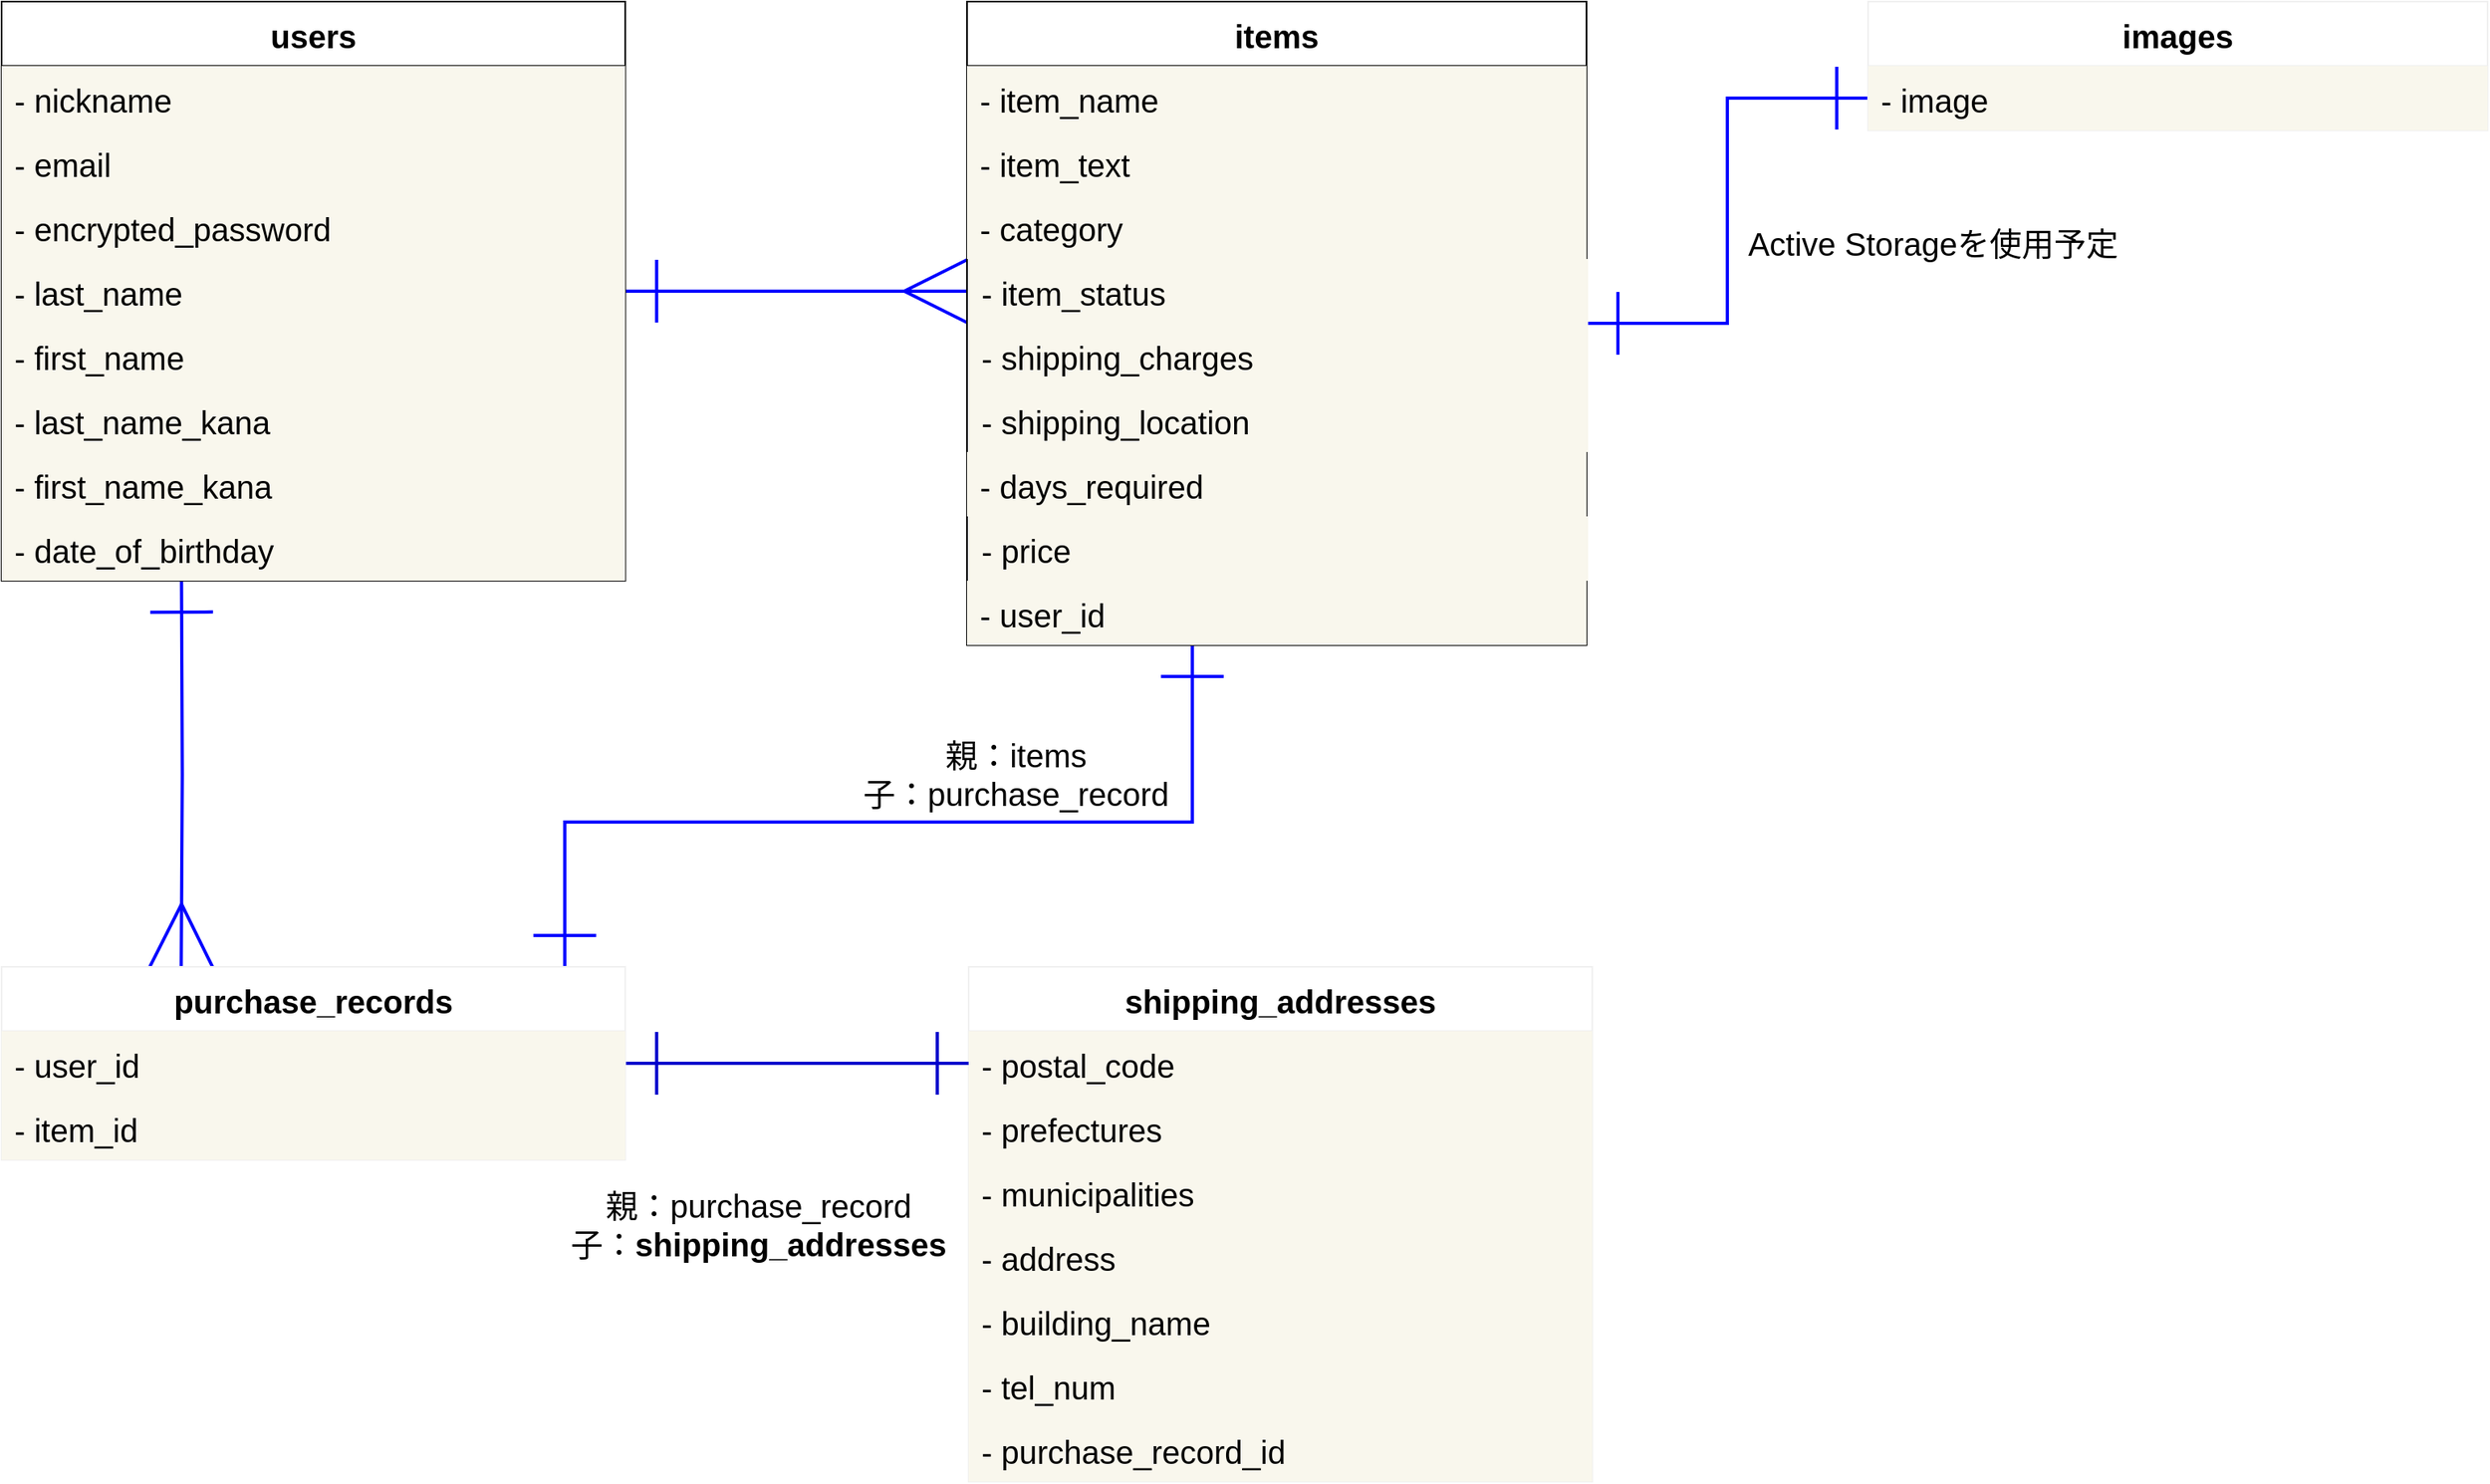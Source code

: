 <mxfile>
    <diagram id="0TDGKuJNJz5VuVz-Sy0O" name="ページ1">
        <mxGraphModel dx="1235" dy="952" grid="1" gridSize="10" guides="1" tooltips="1" connect="1" arrows="1" fold="1" page="1" pageScale="1" pageWidth="1654" pageHeight="1169" math="0" shadow="0">
            <root>
                <mxCell id="0"/>
                <mxCell id="1" parent="0"/>
                <mxCell id="91" style="edgeStyle=orthogonalEdgeStyle;rounded=0;orthogonalLoop=1;jettySize=auto;html=1;fontSize=20;endArrow=ERmany;endFill=0;strokeWidth=2;sourcePerimeterSpacing=0;entryX=0;entryY=0.5;entryDx=0;entryDy=0;endSize=36;targetPerimeterSpacing=0;startSize=36;startArrow=ERone;startFill=0;strokeColor=#0000FF;" edge="1" parent="1" source="13" target="81">
                    <mxGeometry relative="1" as="geometry">
                        <mxPoint x="620" y="260" as="targetPoint"/>
                        <Array as="points"/>
                    </mxGeometry>
                </mxCell>
                <mxCell id="120" style="edgeStyle=orthogonalEdgeStyle;rounded=0;orthogonalLoop=1;jettySize=auto;html=1;fontSize=20;fontColor=#000000;startArrow=ERone;startFill=0;endArrow=ERmany;endFill=0;startSize=36;endSize=36;sourcePerimeterSpacing=0;targetPerimeterSpacing=0;strokeWidth=2;entryX=0.288;entryY=0;entryDx=0;entryDy=0;entryPerimeter=0;strokeColor=#0000FF;" edge="1" parent="1" target="103">
                    <mxGeometry relative="1" as="geometry">
                        <mxPoint x="161.8" y="670" as="targetPoint"/>
                        <mxPoint x="161.8" y="440" as="sourcePoint"/>
                    </mxGeometry>
                </mxCell>
                <mxCell id="13" value="users" style="shape=table;startSize=40;container=1;collapsible=1;childLayout=tableLayout;fixedRows=1;rowLines=0;fontStyle=1;align=center;resizeLast=1;fontSize=20;strokeWidth=1;" vertex="1" parent="1">
                    <mxGeometry x="50" y="80" width="387.6" height="360" as="geometry"/>
                </mxCell>
                <mxCell id="23" value="" style="shape=partialRectangle;collapsible=0;dropTarget=0;pointerEvents=0;fillColor=none;top=0;left=0;bottom=0;right=0;points=[[0,0.5],[1,0.5]];portConstraint=eastwest;" vertex="1" parent="13">
                    <mxGeometry y="40" width="387.6" height="40" as="geometry"/>
                </mxCell>
                <mxCell id="25" value="- nickname" style="shape=partialRectangle;connectable=0;fillColor=#f9f7ed;top=0;left=0;bottom=0;right=0;align=left;spacingLeft=6;overflow=hidden;fontSize=20;strokeColor=#36393d;fontColor=#000000;" vertex="1" parent="23">
                    <mxGeometry width="387.6" height="40" as="geometry"/>
                </mxCell>
                <mxCell id="17" value="" style="shape=partialRectangle;collapsible=0;dropTarget=0;pointerEvents=0;fillColor=none;top=0;left=0;bottom=0;right=0;points=[[0,0.5],[1,0.5]];portConstraint=eastwest;" vertex="1" parent="13">
                    <mxGeometry y="80" width="387.6" height="40" as="geometry"/>
                </mxCell>
                <mxCell id="19" value="- email" style="shape=partialRectangle;connectable=0;fillColor=#f9f7ed;top=0;left=0;bottom=0;right=0;align=left;spacingLeft=6;overflow=hidden;fontSize=20;strokeColor=#36393d;fontColor=#000000;" vertex="1" parent="17">
                    <mxGeometry width="387.6" height="40" as="geometry"/>
                </mxCell>
                <mxCell id="20" value="" style="shape=partialRectangle;collapsible=0;dropTarget=0;pointerEvents=0;fillColor=none;top=0;left=0;bottom=0;right=0;points=[[0,0.5],[1,0.5]];portConstraint=eastwest;" vertex="1" parent="13">
                    <mxGeometry y="120" width="387.6" height="40" as="geometry"/>
                </mxCell>
                <mxCell id="22" value="- encrypted_password" style="shape=partialRectangle;connectable=0;fillColor=#f9f7ed;top=0;left=0;bottom=0;right=0;align=left;spacingLeft=6;overflow=hidden;fontSize=20;strokeColor=#36393d;fontColor=#000000;" vertex="1" parent="20">
                    <mxGeometry width="387.6" height="40" as="geometry"/>
                </mxCell>
                <mxCell id="71" style="shape=partialRectangle;collapsible=0;dropTarget=0;pointerEvents=0;fillColor=none;top=0;left=0;bottom=0;right=0;points=[[0,0.5],[1,0.5]];portConstraint=eastwest;" vertex="1" parent="13">
                    <mxGeometry y="160" width="387.6" height="40" as="geometry"/>
                </mxCell>
                <mxCell id="72" style="shape=partialRectangle;connectable=0;fillColor=none;top=0;left=0;bottom=0;right=0;align=left;spacingLeft=6;overflow=hidden;fontSize=20;" vertex="1" parent="71">
                    <mxGeometry width="387.6" height="40" as="geometry"/>
                </mxCell>
                <mxCell id="73" style="shape=partialRectangle;collapsible=0;dropTarget=0;pointerEvents=0;fillColor=none;top=0;left=0;bottom=0;right=0;points=[[0,0.5],[1,0.5]];portConstraint=eastwest;" vertex="1" parent="13">
                    <mxGeometry y="200" width="387.6" height="40" as="geometry"/>
                </mxCell>
                <mxCell id="74" style="shape=partialRectangle;connectable=0;fillColor=none;top=0;left=0;bottom=0;right=0;align=left;spacingLeft=6;overflow=hidden;fontSize=20;" vertex="1" parent="73">
                    <mxGeometry width="387.6" height="40" as="geometry"/>
                </mxCell>
                <mxCell id="75" style="shape=partialRectangle;collapsible=0;dropTarget=0;pointerEvents=0;fillColor=none;top=0;left=0;bottom=0;right=0;points=[[0,0.5],[1,0.5]];portConstraint=eastwest;" vertex="1" parent="13">
                    <mxGeometry y="240" width="387.6" height="40" as="geometry"/>
                </mxCell>
                <mxCell id="76" style="shape=partialRectangle;connectable=0;fillColor=none;top=0;left=0;bottom=0;right=0;align=left;spacingLeft=6;overflow=hidden;fontSize=20;" vertex="1" parent="75">
                    <mxGeometry width="387.6" height="40" as="geometry"/>
                </mxCell>
                <mxCell id="77" style="shape=partialRectangle;collapsible=0;dropTarget=0;pointerEvents=0;fillColor=none;top=0;left=0;bottom=0;right=0;points=[[0,0.5],[1,0.5]];portConstraint=eastwest;" vertex="1" parent="13">
                    <mxGeometry y="280" width="387.6" height="40" as="geometry"/>
                </mxCell>
                <mxCell id="78" style="shape=partialRectangle;connectable=0;fillColor=none;top=0;left=0;bottom=0;right=0;align=left;spacingLeft=6;overflow=hidden;fontSize=20;" vertex="1" parent="77">
                    <mxGeometry width="387.6" height="40" as="geometry"/>
                </mxCell>
                <mxCell id="79" style="shape=partialRectangle;collapsible=0;dropTarget=0;pointerEvents=0;fillColor=none;top=0;left=0;bottom=0;right=0;points=[[0,0.5],[1,0.5]];portConstraint=eastwest;" vertex="1" parent="13">
                    <mxGeometry y="320" width="387.6" height="40" as="geometry"/>
                </mxCell>
                <mxCell id="80" style="shape=partialRectangle;connectable=0;fillColor=none;top=0;left=0;bottom=0;right=0;align=left;spacingLeft=6;overflow=hidden;fontSize=20;" vertex="1" parent="79">
                    <mxGeometry width="387.6" height="40" as="geometry"/>
                </mxCell>
                <mxCell id="94" style="edgeStyle=orthogonalEdgeStyle;rounded=0;orthogonalLoop=1;jettySize=auto;html=1;fontSize=20;startArrow=ERone;startFill=0;endArrow=ERone;endFill=0;startSize=36;endSize=36;sourcePerimeterSpacing=0;targetPerimeterSpacing=0;strokeWidth=2;strokeColor=#0000FF;" edge="1" parent="1" source="26" target="103">
                    <mxGeometry relative="1" as="geometry">
                        <mxPoint x="190" y="630" as="targetPoint"/>
                        <Array as="points">
                            <mxPoint x="790" y="590"/>
                            <mxPoint x="400" y="590"/>
                        </Array>
                    </mxGeometry>
                </mxCell>
                <mxCell id="100" value="親：items&lt;br&gt;子：purchase_record" style="edgeLabel;html=1;align=center;verticalAlign=middle;resizable=0;points=[];fontSize=20;" vertex="1" connectable="0" parent="94">
                    <mxGeometry x="0.002" y="2" relative="1" as="geometry">
                        <mxPoint x="75" y="-32" as="offset"/>
                    </mxGeometry>
                </mxCell>
                <mxCell id="95" value="Active Storageを使用予定" style="edgeStyle=orthogonalEdgeStyle;rounded=0;orthogonalLoop=1;jettySize=auto;html=1;fontSize=20;startArrow=ERone;startFill=0;endArrow=ERone;endFill=0;startSize=36;endSize=36;sourcePerimeterSpacing=0;targetPerimeterSpacing=0;strokeWidth=2;entryX=0;entryY=0.5;entryDx=0;entryDy=0;strokeColor=#0000FF;" edge="1" parent="1" source="26" target="44">
                    <mxGeometry x="1" y="-98" relative="1" as="geometry">
                        <mxPoint x="1220" y="130" as="targetPoint"/>
                        <mxPoint x="40" y="-8" as="offset"/>
                    </mxGeometry>
                </mxCell>
                <mxCell id="26" value="items" style="shape=table;startSize=40;container=1;collapsible=1;childLayout=tableLayout;fixedRows=1;rowLines=0;fontStyle=1;align=center;resizeLast=1;fontSize=20;strokeWidth=1;" vertex="1" parent="1">
                    <mxGeometry x="650" y="80" width="385" height="400" as="geometry"/>
                </mxCell>
                <mxCell id="27" value="" style="shape=partialRectangle;collapsible=0;dropTarget=0;pointerEvents=0;fillColor=none;top=0;left=0;bottom=0;right=0;points=[[0,0.5],[1,0.5]];portConstraint=eastwest;" vertex="1" parent="26">
                    <mxGeometry y="40" width="385" height="40" as="geometry"/>
                </mxCell>
                <mxCell id="28" value="- item_name" style="shape=partialRectangle;connectable=0;fillColor=#f9f7ed;top=0;left=0;bottom=0;right=0;align=left;spacingLeft=6;overflow=hidden;fontSize=20;strokeColor=#36393d;fontColor=#000000;" vertex="1" parent="27">
                    <mxGeometry width="385" height="40" as="geometry"/>
                </mxCell>
                <mxCell id="29" value="" style="shape=partialRectangle;collapsible=0;dropTarget=0;pointerEvents=0;fillColor=none;top=0;left=0;bottom=0;right=0;points=[[0,0.5],[1,0.5]];portConstraint=eastwest;" vertex="1" parent="26">
                    <mxGeometry y="80" width="385" height="40" as="geometry"/>
                </mxCell>
                <mxCell id="30" value="- item_text" style="shape=partialRectangle;connectable=0;fillColor=#f9f7ed;top=0;left=0;bottom=0;right=0;align=left;spacingLeft=6;overflow=hidden;fontSize=20;strokeColor=#36393d;fontColor=#000000;" vertex="1" parent="29">
                    <mxGeometry width="385" height="40" as="geometry"/>
                </mxCell>
                <mxCell id="31" value="" style="shape=partialRectangle;collapsible=0;dropTarget=0;pointerEvents=0;fillColor=none;top=0;left=0;bottom=0;right=0;points=[[0,0.5],[1,0.5]];portConstraint=eastwest;" vertex="1" parent="26">
                    <mxGeometry y="120" width="385" height="40" as="geometry"/>
                </mxCell>
                <mxCell id="32" value="- category" style="shape=partialRectangle;connectable=0;fillColor=#f9f7ed;top=0;left=0;bottom=0;right=0;align=left;spacingLeft=6;overflow=hidden;fontSize=20;strokeColor=#36393d;fontColor=#000000;" vertex="1" parent="31">
                    <mxGeometry width="385" height="40" as="geometry"/>
                </mxCell>
                <mxCell id="81" style="shape=partialRectangle;collapsible=0;dropTarget=0;pointerEvents=0;fillColor=none;top=0;left=0;bottom=0;right=0;points=[[0,0.5],[1,0.5]];portConstraint=eastwest;" vertex="1" parent="26">
                    <mxGeometry y="160" width="385" height="40" as="geometry"/>
                </mxCell>
                <mxCell id="82" style="shape=partialRectangle;connectable=0;fillColor=none;top=0;left=0;bottom=0;right=0;align=left;spacingLeft=6;overflow=hidden;fontSize=20;" vertex="1" parent="81">
                    <mxGeometry width="385" height="40" as="geometry"/>
                </mxCell>
                <mxCell id="83" style="shape=partialRectangle;collapsible=0;dropTarget=0;pointerEvents=0;fillColor=none;top=0;left=0;bottom=0;right=0;points=[[0,0.5],[1,0.5]];portConstraint=eastwest;" vertex="1" parent="26">
                    <mxGeometry y="200" width="385" height="40" as="geometry"/>
                </mxCell>
                <mxCell id="84" style="shape=partialRectangle;connectable=0;fillColor=none;top=0;left=0;bottom=0;right=0;align=left;spacingLeft=6;overflow=hidden;fontSize=20;" vertex="1" parent="83">
                    <mxGeometry width="385" height="40" as="geometry"/>
                </mxCell>
                <mxCell id="85" style="shape=partialRectangle;collapsible=0;dropTarget=0;pointerEvents=0;fillColor=none;top=0;left=0;bottom=0;right=0;points=[[0,0.5],[1,0.5]];portConstraint=eastwest;" vertex="1" parent="26">
                    <mxGeometry y="240" width="385" height="40" as="geometry"/>
                </mxCell>
                <mxCell id="86" style="shape=partialRectangle;connectable=0;fillColor=none;top=0;left=0;bottom=0;right=0;align=left;spacingLeft=6;overflow=hidden;fontSize=20;" vertex="1" parent="85">
                    <mxGeometry width="385" height="40" as="geometry"/>
                </mxCell>
                <mxCell id="87" style="shape=partialRectangle;collapsible=0;dropTarget=0;pointerEvents=0;fillColor=none;top=0;left=0;bottom=0;right=0;points=[[0,0.5],[1,0.5]];portConstraint=eastwest;" vertex="1" parent="26">
                    <mxGeometry y="280" width="385" height="40" as="geometry"/>
                </mxCell>
                <mxCell id="88" style="shape=partialRectangle;connectable=0;fillColor=none;top=0;left=0;bottom=0;right=0;align=left;spacingLeft=6;overflow=hidden;fontSize=20;" vertex="1" parent="87">
                    <mxGeometry width="385" height="40" as="geometry"/>
                </mxCell>
                <mxCell id="89" style="shape=partialRectangle;collapsible=0;dropTarget=0;pointerEvents=0;fillColor=none;top=0;left=0;bottom=0;right=0;points=[[0,0.5],[1,0.5]];portConstraint=eastwest;" vertex="1" parent="26">
                    <mxGeometry y="320" width="385" height="40" as="geometry"/>
                </mxCell>
                <mxCell id="90" style="shape=partialRectangle;connectable=0;fillColor=none;top=0;left=0;bottom=0;right=0;align=left;spacingLeft=6;overflow=hidden;fontSize=20;" vertex="1" parent="89">
                    <mxGeometry width="385" height="40" as="geometry"/>
                </mxCell>
                <mxCell id="96" style="shape=partialRectangle;collapsible=0;dropTarget=0;pointerEvents=0;fillColor=none;top=0;left=0;bottom=0;right=0;points=[[0,0.5],[1,0.5]];portConstraint=eastwest;" vertex="1" parent="26">
                    <mxGeometry y="360" width="385" height="40" as="geometry"/>
                </mxCell>
                <mxCell id="97" value="- user_id" style="shape=partialRectangle;connectable=0;fillColor=#f9f7ed;top=0;left=0;bottom=0;right=0;align=left;spacingLeft=6;overflow=hidden;fontSize=20;strokeColor=#36393d;fontColor=#000000;" vertex="1" parent="96">
                    <mxGeometry width="385" height="40" as="geometry"/>
                </mxCell>
                <mxCell id="33" value="- last_name" style="shape=partialRectangle;connectable=0;fillColor=#f9f7ed;top=0;left=0;bottom=0;right=0;align=left;spacingLeft=6;overflow=hidden;fontSize=20;strokeColor=#36393d;fontColor=#000000;" vertex="1" parent="1">
                    <mxGeometry x="50" y="240" width="387.6" height="40" as="geometry"/>
                </mxCell>
                <mxCell id="34" value="- first_name" style="shape=partialRectangle;connectable=0;fillColor=#f9f7ed;top=0;left=0;bottom=0;right=0;align=left;spacingLeft=6;overflow=hidden;fontSize=20;strokeColor=#36393d;fontColor=#000000;" vertex="1" parent="1">
                    <mxGeometry x="50" y="280" width="387.6" height="40" as="geometry"/>
                </mxCell>
                <mxCell id="35" value="- date_of_birthday" style="shape=partialRectangle;connectable=0;fillColor=#f9f7ed;top=0;left=0;bottom=0;right=0;align=left;spacingLeft=6;overflow=hidden;fontSize=20;strokeColor=#36393d;fontColor=#000000;" vertex="1" parent="1">
                    <mxGeometry x="50" y="400" width="387.6" height="40" as="geometry"/>
                </mxCell>
                <mxCell id="36" value="- item_status" style="shape=partialRectangle;connectable=0;fillColor=#f9f7ed;top=0;left=0;bottom=0;right=0;align=left;spacingLeft=6;overflow=hidden;fontSize=20;strokeColor=#36393d;fontColor=#000000;" vertex="1" parent="1">
                    <mxGeometry x="651" y="240" width="385" height="40" as="geometry"/>
                </mxCell>
                <mxCell id="37" value="- shipping_charges" style="shape=partialRectangle;connectable=0;fillColor=#f9f7ed;top=0;left=0;bottom=0;right=0;align=left;spacingLeft=6;overflow=hidden;fontSize=20;strokeColor=#36393d;fontColor=#000000;" vertex="1" parent="1">
                    <mxGeometry x="651" y="280" width="385" height="40" as="geometry"/>
                </mxCell>
                <mxCell id="38" value="- shipping_location" style="shape=partialRectangle;connectable=0;fillColor=#f9f7ed;top=0;left=0;bottom=0;right=0;align=left;spacingLeft=6;overflow=hidden;fontSize=20;strokeColor=#36393d;fontColor=#000000;" vertex="1" parent="1">
                    <mxGeometry x="651" y="320" width="385" height="40" as="geometry"/>
                </mxCell>
                <mxCell id="39" value="- days_required" style="shape=partialRectangle;connectable=0;fillColor=#f9f7ed;top=0;left=0;bottom=0;right=0;align=left;spacingLeft=6;overflow=hidden;fontSize=20;strokeColor=#36393d;fontColor=#000000;" vertex="1" parent="1">
                    <mxGeometry x="650" y="360" width="385" height="40" as="geometry"/>
                </mxCell>
                <mxCell id="40" value="- price" style="shape=partialRectangle;connectable=0;fillColor=#f9f7ed;top=0;left=0;bottom=0;right=0;align=left;spacingLeft=6;overflow=hidden;fontSize=20;strokeColor=#36393d;fontColor=#000000;" vertex="1" parent="1">
                    <mxGeometry x="651" y="400" width="385" height="40" as="geometry"/>
                </mxCell>
                <mxCell id="41" value="- last_name_kana" style="shape=partialRectangle;connectable=0;fillColor=#f9f7ed;top=0;left=0;bottom=0;right=0;align=left;spacingLeft=6;overflow=hidden;fontSize=20;strokeColor=#36393d;fontColor=#000000;" vertex="1" parent="1">
                    <mxGeometry x="50" y="320" width="387.6" height="40" as="geometry"/>
                </mxCell>
                <mxCell id="42" value="- first_name_kana" style="shape=partialRectangle;connectable=0;fillColor=#f9f7ed;top=0;left=0;bottom=0;right=0;align=left;spacingLeft=6;overflow=hidden;fontSize=20;strokeColor=#36393d;fontColor=#000000;" vertex="1" parent="1">
                    <mxGeometry x="50" y="360" width="387.6" height="40" as="geometry"/>
                </mxCell>
                <mxCell id="43" value="images" style="shape=table;startSize=40;container=1;collapsible=1;childLayout=tableLayout;fixedRows=1;rowLines=0;fontStyle=1;align=center;resizeLast=1;fontSize=20;strokeColor=#f0f0f0;strokeWidth=1;" vertex="1" parent="1">
                    <mxGeometry x="1210" y="80" width="385" height="80" as="geometry"/>
                </mxCell>
                <mxCell id="44" value="" style="shape=partialRectangle;collapsible=0;dropTarget=0;pointerEvents=0;fillColor=none;top=0;left=0;bottom=0;right=0;points=[[0,0.5],[1,0.5]];portConstraint=eastwest;" vertex="1" parent="43">
                    <mxGeometry y="40" width="385" height="40" as="geometry"/>
                </mxCell>
                <mxCell id="45" value="- image" style="shape=partialRectangle;connectable=0;fillColor=#f9f7ed;top=0;left=0;bottom=0;right=0;align=left;spacingLeft=6;overflow=hidden;fontSize=20;strokeColor=#36393d;fontColor=#000000;" vertex="1" parent="44">
                    <mxGeometry width="385" height="40" as="geometry"/>
                </mxCell>
                <mxCell id="50" value="shipping_addresses" style="shape=table;startSize=40;container=1;collapsible=1;childLayout=tableLayout;fixedRows=1;rowLines=0;fontStyle=1;align=center;resizeLast=1;fontSize=20;strokeColor=#f0f0f0;strokeWidth=1;" vertex="1" parent="1">
                    <mxGeometry x="651" y="680" width="387.6" height="320" as="geometry"/>
                </mxCell>
                <mxCell id="59" style="shape=partialRectangle;collapsible=0;dropTarget=0;pointerEvents=0;fillColor=none;top=0;left=0;bottom=0;right=0;points=[[0,0.5],[1,0.5]];portConstraint=eastwest;" vertex="1" parent="50">
                    <mxGeometry y="40" width="387.6" height="40" as="geometry"/>
                </mxCell>
                <mxCell id="60" value="- postal_code" style="shape=partialRectangle;connectable=0;fillColor=#f9f7ed;top=0;left=0;bottom=0;right=0;align=left;spacingLeft=6;overflow=hidden;fontSize=20;strokeColor=#36393d;fontColor=#000000;" vertex="1" parent="59">
                    <mxGeometry width="387.6" height="40" as="geometry"/>
                </mxCell>
                <mxCell id="61" style="shape=partialRectangle;collapsible=0;dropTarget=0;pointerEvents=0;fillColor=none;top=0;left=0;bottom=0;right=0;points=[[0,0.5],[1,0.5]];portConstraint=eastwest;" vertex="1" parent="50">
                    <mxGeometry y="80" width="387.6" height="40" as="geometry"/>
                </mxCell>
                <mxCell id="62" value="- prefectures" style="shape=partialRectangle;connectable=0;fillColor=#f9f7ed;top=0;left=0;bottom=0;right=0;align=left;spacingLeft=6;overflow=hidden;fontSize=20;strokeColor=#36393d;fontColor=#000000;" vertex="1" parent="61">
                    <mxGeometry width="387.6" height="40" as="geometry"/>
                </mxCell>
                <mxCell id="63" style="shape=partialRectangle;collapsible=0;dropTarget=0;pointerEvents=0;fillColor=none;top=0;left=0;bottom=0;right=0;points=[[0,0.5],[1,0.5]];portConstraint=eastwest;" vertex="1" parent="50">
                    <mxGeometry y="120" width="387.6" height="40" as="geometry"/>
                </mxCell>
                <mxCell id="64" value="- municipalities" style="shape=partialRectangle;connectable=0;fillColor=#f9f7ed;top=0;left=0;bottom=0;right=0;align=left;spacingLeft=6;overflow=hidden;fontSize=20;strokeColor=#36393d;fontColor=#000000;" vertex="1" parent="63">
                    <mxGeometry width="387.6" height="40" as="geometry"/>
                </mxCell>
                <mxCell id="65" style="shape=partialRectangle;collapsible=0;dropTarget=0;pointerEvents=0;fillColor=none;top=0;left=0;bottom=0;right=0;points=[[0,0.5],[1,0.5]];portConstraint=eastwest;" vertex="1" parent="50">
                    <mxGeometry y="160" width="387.6" height="40" as="geometry"/>
                </mxCell>
                <mxCell id="66" value="- address" style="shape=partialRectangle;connectable=0;fillColor=#f9f7ed;top=0;left=0;bottom=0;right=0;align=left;spacingLeft=6;overflow=hidden;fontSize=20;strokeColor=#36393d;fontColor=#000000;" vertex="1" parent="65">
                    <mxGeometry width="387.6" height="40" as="geometry"/>
                </mxCell>
                <mxCell id="67" style="shape=partialRectangle;collapsible=0;dropTarget=0;pointerEvents=0;fillColor=none;top=0;left=0;bottom=0;right=0;points=[[0,0.5],[1,0.5]];portConstraint=eastwest;" vertex="1" parent="50">
                    <mxGeometry y="200" width="387.6" height="40" as="geometry"/>
                </mxCell>
                <mxCell id="68" value="- building_name" style="shape=partialRectangle;connectable=0;fillColor=#f9f7ed;top=0;left=0;bottom=0;right=0;align=left;spacingLeft=6;overflow=hidden;fontSize=20;strokeColor=#36393d;fontColor=#000000;" vertex="1" parent="67">
                    <mxGeometry width="387.6" height="40" as="geometry"/>
                </mxCell>
                <mxCell id="69" style="shape=partialRectangle;collapsible=0;dropTarget=0;pointerEvents=0;fillColor=none;top=0;left=0;bottom=0;right=0;points=[[0,0.5],[1,0.5]];portConstraint=eastwest;" vertex="1" parent="50">
                    <mxGeometry y="240" width="387.6" height="40" as="geometry"/>
                </mxCell>
                <mxCell id="70" value="- tel_num" style="shape=partialRectangle;connectable=0;fillColor=#f9f7ed;top=0;left=0;bottom=0;right=0;align=left;spacingLeft=6;overflow=hidden;fontSize=20;strokeColor=#36393d;fontColor=#000000;" vertex="1" parent="69">
                    <mxGeometry width="387.6" height="40" as="geometry"/>
                </mxCell>
                <mxCell id="123" style="shape=partialRectangle;collapsible=0;dropTarget=0;pointerEvents=0;fillColor=none;top=0;left=0;bottom=0;right=0;points=[[0,0.5],[1,0.5]];portConstraint=eastwest;" vertex="1" parent="50">
                    <mxGeometry y="280" width="387.6" height="40" as="geometry"/>
                </mxCell>
                <mxCell id="124" value="- purchase_record_id" style="shape=partialRectangle;connectable=0;fillColor=#f9f7ed;top=0;left=0;bottom=0;right=0;align=left;spacingLeft=6;overflow=hidden;fontSize=20;strokeColor=#36393d;fontColor=#000000;" vertex="1" parent="123">
                    <mxGeometry width="387.6" height="40" as="geometry"/>
                </mxCell>
                <mxCell id="121" style="edgeStyle=orthogonalEdgeStyle;rounded=0;orthogonalLoop=1;jettySize=auto;html=1;entryX=0;entryY=0.5;entryDx=0;entryDy=0;fontSize=20;fontColor=#000000;startArrow=ERone;startFill=0;endArrow=ERone;endFill=0;startSize=36;endSize=36;sourcePerimeterSpacing=0;targetPerimeterSpacing=0;strokeWidth=2;strokeColor=#0000CC;" edge="1" parent="1" source="103" target="59">
                    <mxGeometry relative="1" as="geometry"/>
                </mxCell>
                <mxCell id="103" value="purchase_records" style="shape=table;startSize=40;container=1;collapsible=1;childLayout=tableLayout;fixedRows=1;rowLines=0;fontStyle=1;align=center;resizeLast=1;fontSize=20;strokeColor=#f0f0f0;strokeWidth=1;" vertex="1" parent="1">
                    <mxGeometry x="50" y="680" width="387.6" height="120" as="geometry"/>
                </mxCell>
                <mxCell id="116" style="shape=partialRectangle;collapsible=0;dropTarget=0;pointerEvents=0;fillColor=none;top=0;left=0;bottom=0;right=0;points=[[0,0.5],[1,0.5]];portConstraint=eastwest;" vertex="1" parent="103">
                    <mxGeometry y="40" width="387.6" height="40" as="geometry"/>
                </mxCell>
                <mxCell id="117" value="- user_id" style="shape=partialRectangle;connectable=0;fillColor=#f9f7ed;top=0;left=0;bottom=0;right=0;align=left;spacingLeft=6;overflow=hidden;fontSize=20;strokeColor=#36393d;fontColor=#000000;" vertex="1" parent="116">
                    <mxGeometry width="387.6" height="40" as="geometry"/>
                </mxCell>
                <mxCell id="118" style="shape=partialRectangle;collapsible=0;dropTarget=0;pointerEvents=0;fillColor=none;top=0;left=0;bottom=0;right=0;points=[[0,0.5],[1,0.5]];portConstraint=eastwest;" vertex="1" parent="103">
                    <mxGeometry y="80" width="387.6" height="40" as="geometry"/>
                </mxCell>
                <mxCell id="119" value="- item_id" style="shape=partialRectangle;connectable=0;fillColor=#f9f7ed;top=0;left=0;bottom=0;right=0;align=left;spacingLeft=6;overflow=hidden;fontSize=20;strokeColor=#36393d;fontColor=#000000;" vertex="1" parent="118">
                    <mxGeometry width="387.6" height="40" as="geometry"/>
                </mxCell>
                <mxCell id="122" value="親：purchase_record&lt;br&gt;子：&lt;span style=&quot;font-weight: 700&quot;&gt;shipping_addresses&lt;/span&gt;" style="edgeLabel;html=1;align=center;verticalAlign=middle;resizable=0;points=[];fontSize=20;" vertex="1" connectable="0" parent="1">
                    <mxGeometry x="520" y="840.0" as="geometry"/>
                </mxCell>
            </root>
        </mxGraphModel>
    </diagram>
</mxfile>